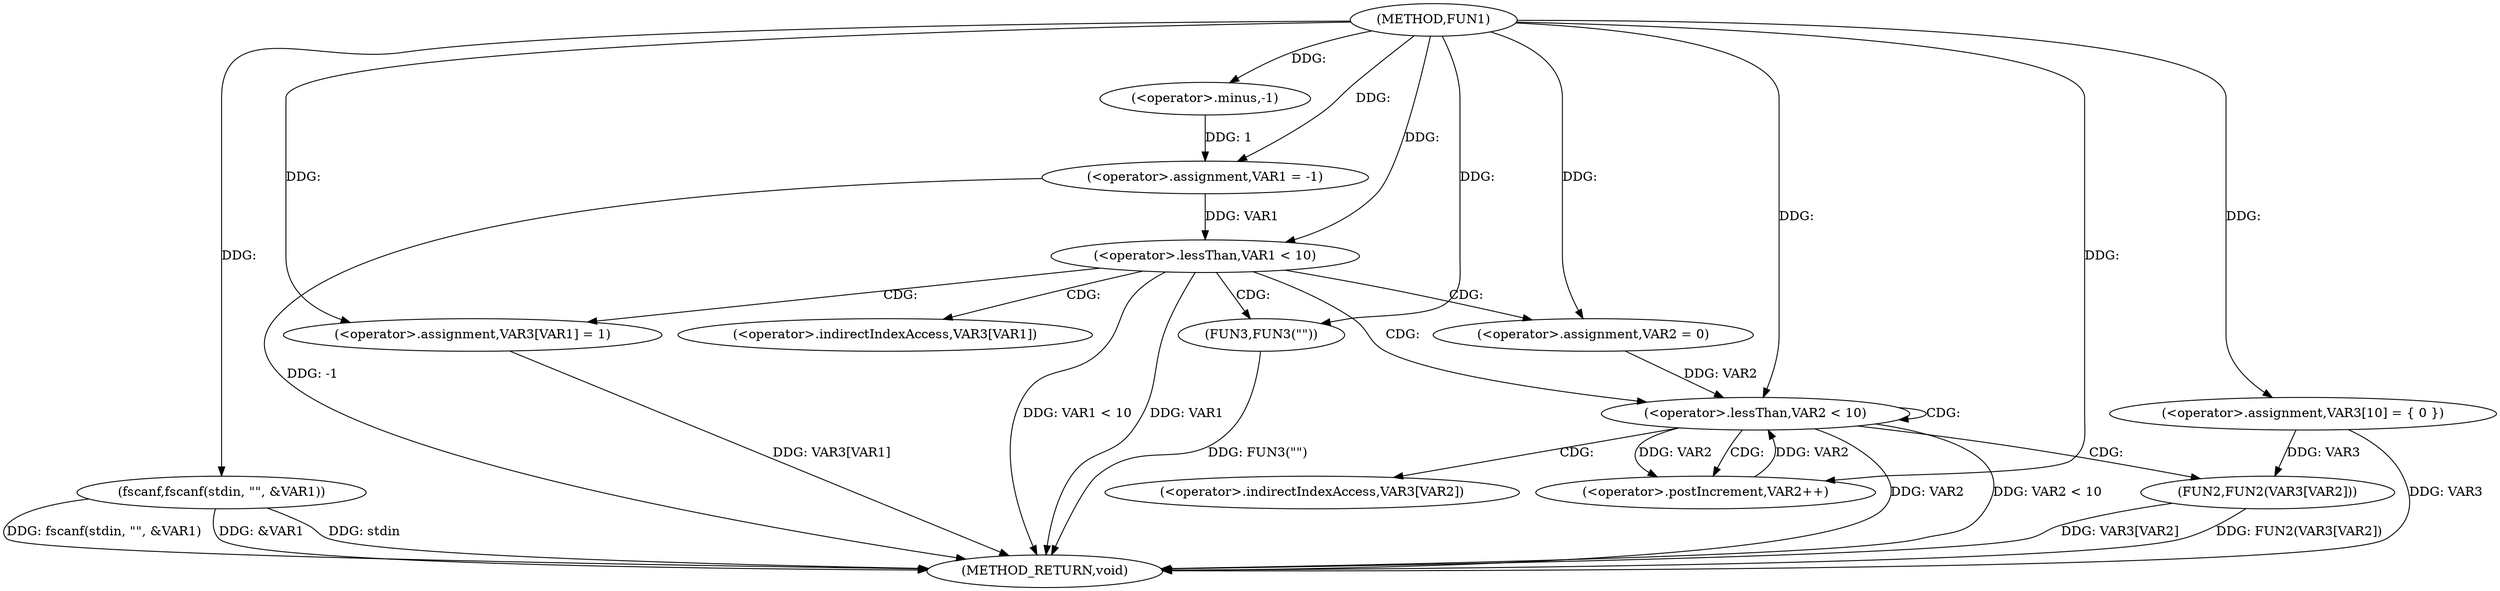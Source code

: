 digraph FUN1 {  
"1000100" [label = "(METHOD,FUN1)" ]
"1000145" [label = "(METHOD_RETURN,void)" ]
"1000103" [label = "(<operator>.assignment,VAR1 = -1)" ]
"1000105" [label = "(<operator>.minus,-1)" ]
"1000107" [label = "(fscanf,fscanf(stdin, \"\", &VAR1))" ]
"1000115" [label = "(<operator>.assignment,VAR3[10] = { 0 })" ]
"1000118" [label = "(<operator>.lessThan,VAR1 < 10)" ]
"1000122" [label = "(<operator>.assignment,VAR3[VAR1] = 1)" ]
"1000128" [label = "(<operator>.assignment,VAR2 = 0)" ]
"1000131" [label = "(<operator>.lessThan,VAR2 < 10)" ]
"1000134" [label = "(<operator>.postIncrement,VAR2++)" ]
"1000137" [label = "(FUN2,FUN2(VAR3[VAR2]))" ]
"1000143" [label = "(FUN3,FUN3(\"\"))" ]
"1000123" [label = "(<operator>.indirectIndexAccess,VAR3[VAR1])" ]
"1000138" [label = "(<operator>.indirectIndexAccess,VAR3[VAR2])" ]
  "1000107" -> "1000145"  [ label = "DDG: stdin"] 
  "1000107" -> "1000145"  [ label = "DDG: fscanf(stdin, \"\", &VAR1)"] 
  "1000103" -> "1000145"  [ label = "DDG: -1"] 
  "1000118" -> "1000145"  [ label = "DDG: VAR1 < 10"] 
  "1000107" -> "1000145"  [ label = "DDG: &VAR1"] 
  "1000118" -> "1000145"  [ label = "DDG: VAR1"] 
  "1000115" -> "1000145"  [ label = "DDG: VAR3"] 
  "1000137" -> "1000145"  [ label = "DDG: FUN2(VAR3[VAR2])"] 
  "1000131" -> "1000145"  [ label = "DDG: VAR2 < 10"] 
  "1000122" -> "1000145"  [ label = "DDG: VAR3[VAR1]"] 
  "1000131" -> "1000145"  [ label = "DDG: VAR2"] 
  "1000143" -> "1000145"  [ label = "DDG: FUN3(\"\")"] 
  "1000137" -> "1000145"  [ label = "DDG: VAR3[VAR2]"] 
  "1000105" -> "1000103"  [ label = "DDG: 1"] 
  "1000100" -> "1000103"  [ label = "DDG: "] 
  "1000100" -> "1000105"  [ label = "DDG: "] 
  "1000100" -> "1000107"  [ label = "DDG: "] 
  "1000100" -> "1000115"  [ label = "DDG: "] 
  "1000103" -> "1000118"  [ label = "DDG: VAR1"] 
  "1000100" -> "1000118"  [ label = "DDG: "] 
  "1000100" -> "1000122"  [ label = "DDG: "] 
  "1000100" -> "1000128"  [ label = "DDG: "] 
  "1000128" -> "1000131"  [ label = "DDG: VAR2"] 
  "1000134" -> "1000131"  [ label = "DDG: VAR2"] 
  "1000100" -> "1000131"  [ label = "DDG: "] 
  "1000131" -> "1000134"  [ label = "DDG: VAR2"] 
  "1000100" -> "1000134"  [ label = "DDG: "] 
  "1000115" -> "1000137"  [ label = "DDG: VAR3"] 
  "1000100" -> "1000143"  [ label = "DDG: "] 
  "1000118" -> "1000128"  [ label = "CDG: "] 
  "1000118" -> "1000123"  [ label = "CDG: "] 
  "1000118" -> "1000131"  [ label = "CDG: "] 
  "1000118" -> "1000143"  [ label = "CDG: "] 
  "1000118" -> "1000122"  [ label = "CDG: "] 
  "1000131" -> "1000137"  [ label = "CDG: "] 
  "1000131" -> "1000131"  [ label = "CDG: "] 
  "1000131" -> "1000138"  [ label = "CDG: "] 
  "1000131" -> "1000134"  [ label = "CDG: "] 
}

